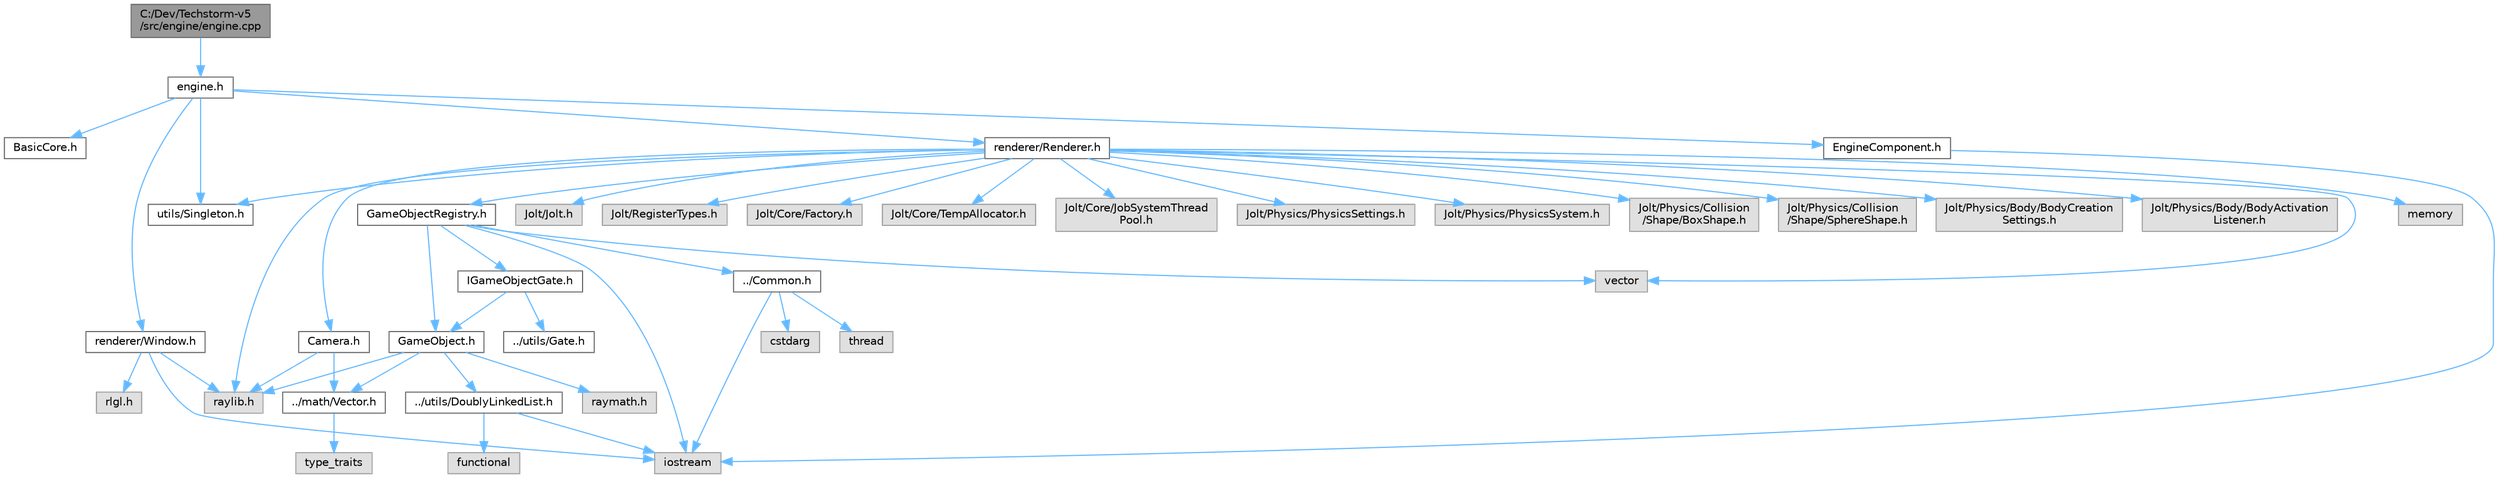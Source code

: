 digraph "C:/Dev/Techstorm-v5/src/engine/engine.cpp"
{
 // LATEX_PDF_SIZE
  bgcolor="transparent";
  edge [fontname=Helvetica,fontsize=10,labelfontname=Helvetica,labelfontsize=10];
  node [fontname=Helvetica,fontsize=10,shape=box,height=0.2,width=0.4];
  Node1 [id="Node000001",label="C:/Dev/Techstorm-v5\l/src/engine/engine.cpp",height=0.2,width=0.4,color="gray40", fillcolor="grey60", style="filled", fontcolor="black",tooltip=" "];
  Node1 -> Node2 [id="edge47_Node000001_Node000002",color="steelblue1",style="solid",tooltip=" "];
  Node2 [id="Node000002",label="engine.h",height=0.2,width=0.4,color="grey40", fillcolor="white", style="filled",URL="$d1/d55/engine_8h.html",tooltip=" "];
  Node2 -> Node3 [id="edge48_Node000002_Node000003",color="steelblue1",style="solid",tooltip=" "];
  Node3 [id="Node000003",label="BasicCore.h",height=0.2,width=0.4,color="grey40", fillcolor="white", style="filled",URL="$de/d90/_basic_core_8h.html",tooltip=" "];
  Node2 -> Node4 [id="edge49_Node000002_Node000004",color="steelblue1",style="solid",tooltip=" "];
  Node4 [id="Node000004",label="EngineComponent.h",height=0.2,width=0.4,color="grey40", fillcolor="white", style="filled",URL="$d4/da9/_engine_component_8h.html",tooltip=" "];
  Node4 -> Node5 [id="edge50_Node000004_Node000005",color="steelblue1",style="solid",tooltip=" "];
  Node5 [id="Node000005",label="iostream",height=0.2,width=0.4,color="grey60", fillcolor="#E0E0E0", style="filled",tooltip=" "];
  Node2 -> Node6 [id="edge51_Node000002_Node000006",color="steelblue1",style="solid",tooltip=" "];
  Node6 [id="Node000006",label="utils/Singleton.h",height=0.2,width=0.4,color="grey40", fillcolor="white", style="filled",URL="$de/dec/_singleton_8h.html",tooltip=" "];
  Node2 -> Node7 [id="edge52_Node000002_Node000007",color="steelblue1",style="solid",tooltip=" "];
  Node7 [id="Node000007",label="renderer/Renderer.h",height=0.2,width=0.4,color="grey40", fillcolor="white", style="filled",URL="$d3/da0/_renderer_8h.html",tooltip=" "];
  Node7 -> Node8 [id="edge53_Node000007_Node000008",color="steelblue1",style="solid",tooltip=" "];
  Node8 [id="Node000008",label="vector",height=0.2,width=0.4,color="grey60", fillcolor="#E0E0E0", style="filled",tooltip=" "];
  Node7 -> Node9 [id="edge54_Node000007_Node000009",color="steelblue1",style="solid",tooltip=" "];
  Node9 [id="Node000009",label="memory",height=0.2,width=0.4,color="grey60", fillcolor="#E0E0E0", style="filled",tooltip=" "];
  Node7 -> Node6 [id="edge55_Node000007_Node000006",color="steelblue1",style="solid",tooltip=" "];
  Node7 -> Node10 [id="edge56_Node000007_Node000010",color="steelblue1",style="solid",tooltip=" "];
  Node10 [id="Node000010",label="GameObjectRegistry.h",height=0.2,width=0.4,color="grey40", fillcolor="white", style="filled",URL="$d9/dfc/_game_object_registry_8h.html",tooltip=" "];
  Node10 -> Node5 [id="edge57_Node000010_Node000005",color="steelblue1",style="solid",tooltip=" "];
  Node10 -> Node8 [id="edge58_Node000010_Node000008",color="steelblue1",style="solid",tooltip=" "];
  Node10 -> Node11 [id="edge59_Node000010_Node000011",color="steelblue1",style="solid",tooltip=" "];
  Node11 [id="Node000011",label="GameObject.h",height=0.2,width=0.4,color="grey40", fillcolor="white", style="filled",URL="$df/d91/_game_object_8h.html",tooltip=" "];
  Node11 -> Node12 [id="edge60_Node000011_Node000012",color="steelblue1",style="solid",tooltip=" "];
  Node12 [id="Node000012",label="../math/Vector.h",height=0.2,width=0.4,color="grey40", fillcolor="white", style="filled",URL="$d4/d7f/_vector_8h.html",tooltip=" "];
  Node12 -> Node13 [id="edge61_Node000012_Node000013",color="steelblue1",style="solid",tooltip=" "];
  Node13 [id="Node000013",label="type_traits",height=0.2,width=0.4,color="grey60", fillcolor="#E0E0E0", style="filled",tooltip=" "];
  Node11 -> Node14 [id="edge62_Node000011_Node000014",color="steelblue1",style="solid",tooltip=" "];
  Node14 [id="Node000014",label="raylib.h",height=0.2,width=0.4,color="grey60", fillcolor="#E0E0E0", style="filled",tooltip=" "];
  Node11 -> Node15 [id="edge63_Node000011_Node000015",color="steelblue1",style="solid",tooltip=" "];
  Node15 [id="Node000015",label="raymath.h",height=0.2,width=0.4,color="grey60", fillcolor="#E0E0E0", style="filled",tooltip=" "];
  Node11 -> Node16 [id="edge64_Node000011_Node000016",color="steelblue1",style="solid",tooltip=" "];
  Node16 [id="Node000016",label="../utils/DoublyLinkedList.h",height=0.2,width=0.4,color="grey40", fillcolor="white", style="filled",URL="$d9/dbe/_doubly_linked_list_8h.html",tooltip=" "];
  Node16 -> Node5 [id="edge65_Node000016_Node000005",color="steelblue1",style="solid",tooltip=" "];
  Node16 -> Node17 [id="edge66_Node000016_Node000017",color="steelblue1",style="solid",tooltip=" "];
  Node17 [id="Node000017",label="functional",height=0.2,width=0.4,color="grey60", fillcolor="#E0E0E0", style="filled",tooltip=" "];
  Node10 -> Node18 [id="edge67_Node000010_Node000018",color="steelblue1",style="solid",tooltip=" "];
  Node18 [id="Node000018",label="../Common.h",height=0.2,width=0.4,color="grey40", fillcolor="white", style="filled",URL="$db/d1f/_common_8h.html",tooltip=" "];
  Node18 -> Node5 [id="edge68_Node000018_Node000005",color="steelblue1",style="solid",tooltip=" "];
  Node18 -> Node19 [id="edge69_Node000018_Node000019",color="steelblue1",style="solid",tooltip=" "];
  Node19 [id="Node000019",label="cstdarg",height=0.2,width=0.4,color="grey60", fillcolor="#E0E0E0", style="filled",tooltip=" "];
  Node18 -> Node20 [id="edge70_Node000018_Node000020",color="steelblue1",style="solid",tooltip=" "];
  Node20 [id="Node000020",label="thread",height=0.2,width=0.4,color="grey60", fillcolor="#E0E0E0", style="filled",tooltip=" "];
  Node10 -> Node21 [id="edge71_Node000010_Node000021",color="steelblue1",style="solid",tooltip=" "];
  Node21 [id="Node000021",label="IGameObjectGate.h",height=0.2,width=0.4,color="grey40", fillcolor="white", style="filled",URL="$db/d88/_i_game_object_gate_8h.html",tooltip=" "];
  Node21 -> Node22 [id="edge72_Node000021_Node000022",color="steelblue1",style="solid",tooltip=" "];
  Node22 [id="Node000022",label="../utils/Gate.h",height=0.2,width=0.4,color="grey40", fillcolor="white", style="filled",URL="$dc/d7f/_gate_8h.html",tooltip=" "];
  Node21 -> Node11 [id="edge73_Node000021_Node000011",color="steelblue1",style="solid",tooltip=" "];
  Node7 -> Node23 [id="edge74_Node000007_Node000023",color="steelblue1",style="solid",tooltip=" "];
  Node23 [id="Node000023",label="Camera.h",height=0.2,width=0.4,color="grey40", fillcolor="white", style="filled",URL="$d5/d91/_camera_8h.html",tooltip=" "];
  Node23 -> Node12 [id="edge75_Node000023_Node000012",color="steelblue1",style="solid",tooltip=" "];
  Node23 -> Node14 [id="edge76_Node000023_Node000014",color="steelblue1",style="solid",tooltip=" "];
  Node7 -> Node24 [id="edge77_Node000007_Node000024",color="steelblue1",style="solid",tooltip=" "];
  Node24 [id="Node000024",label="Jolt/Jolt.h",height=0.2,width=0.4,color="grey60", fillcolor="#E0E0E0", style="filled",tooltip=" "];
  Node7 -> Node25 [id="edge78_Node000007_Node000025",color="steelblue1",style="solid",tooltip=" "];
  Node25 [id="Node000025",label="Jolt/RegisterTypes.h",height=0.2,width=0.4,color="grey60", fillcolor="#E0E0E0", style="filled",tooltip=" "];
  Node7 -> Node26 [id="edge79_Node000007_Node000026",color="steelblue1",style="solid",tooltip=" "];
  Node26 [id="Node000026",label="Jolt/Core/Factory.h",height=0.2,width=0.4,color="grey60", fillcolor="#E0E0E0", style="filled",tooltip=" "];
  Node7 -> Node27 [id="edge80_Node000007_Node000027",color="steelblue1",style="solid",tooltip=" "];
  Node27 [id="Node000027",label="Jolt/Core/TempAllocator.h",height=0.2,width=0.4,color="grey60", fillcolor="#E0E0E0", style="filled",tooltip=" "];
  Node7 -> Node28 [id="edge81_Node000007_Node000028",color="steelblue1",style="solid",tooltip=" "];
  Node28 [id="Node000028",label="Jolt/Core/JobSystemThread\lPool.h",height=0.2,width=0.4,color="grey60", fillcolor="#E0E0E0", style="filled",tooltip=" "];
  Node7 -> Node29 [id="edge82_Node000007_Node000029",color="steelblue1",style="solid",tooltip=" "];
  Node29 [id="Node000029",label="Jolt/Physics/PhysicsSettings.h",height=0.2,width=0.4,color="grey60", fillcolor="#E0E0E0", style="filled",tooltip=" "];
  Node7 -> Node30 [id="edge83_Node000007_Node000030",color="steelblue1",style="solid",tooltip=" "];
  Node30 [id="Node000030",label="Jolt/Physics/PhysicsSystem.h",height=0.2,width=0.4,color="grey60", fillcolor="#E0E0E0", style="filled",tooltip=" "];
  Node7 -> Node31 [id="edge84_Node000007_Node000031",color="steelblue1",style="solid",tooltip=" "];
  Node31 [id="Node000031",label="Jolt/Physics/Collision\l/Shape/BoxShape.h",height=0.2,width=0.4,color="grey60", fillcolor="#E0E0E0", style="filled",tooltip=" "];
  Node7 -> Node32 [id="edge85_Node000007_Node000032",color="steelblue1",style="solid",tooltip=" "];
  Node32 [id="Node000032",label="Jolt/Physics/Collision\l/Shape/SphereShape.h",height=0.2,width=0.4,color="grey60", fillcolor="#E0E0E0", style="filled",tooltip=" "];
  Node7 -> Node33 [id="edge86_Node000007_Node000033",color="steelblue1",style="solid",tooltip=" "];
  Node33 [id="Node000033",label="Jolt/Physics/Body/BodyCreation\lSettings.h",height=0.2,width=0.4,color="grey60", fillcolor="#E0E0E0", style="filled",tooltip=" "];
  Node7 -> Node34 [id="edge87_Node000007_Node000034",color="steelblue1",style="solid",tooltip=" "];
  Node34 [id="Node000034",label="Jolt/Physics/Body/BodyActivation\lListener.h",height=0.2,width=0.4,color="grey60", fillcolor="#E0E0E0", style="filled",tooltip=" "];
  Node7 -> Node14 [id="edge88_Node000007_Node000014",color="steelblue1",style="solid",tooltip=" "];
  Node2 -> Node35 [id="edge89_Node000002_Node000035",color="steelblue1",style="solid",tooltip=" "];
  Node35 [id="Node000035",label="renderer/Window.h",height=0.2,width=0.4,color="grey40", fillcolor="white", style="filled",URL="$de/d42/_window_8h.html",tooltip=" "];
  Node35 -> Node5 [id="edge90_Node000035_Node000005",color="steelblue1",style="solid",tooltip=" "];
  Node35 -> Node14 [id="edge91_Node000035_Node000014",color="steelblue1",style="solid",tooltip=" "];
  Node35 -> Node36 [id="edge92_Node000035_Node000036",color="steelblue1",style="solid",tooltip=" "];
  Node36 [id="Node000036",label="rlgl.h",height=0.2,width=0.4,color="grey60", fillcolor="#E0E0E0", style="filled",tooltip=" "];
}
